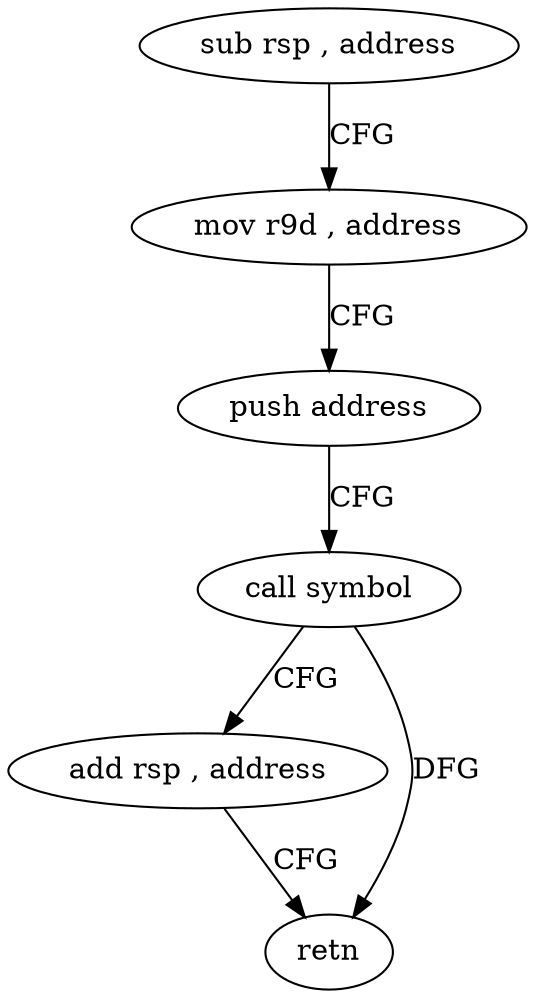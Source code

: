digraph "func" {
"4205296" [label = "sub rsp , address" ]
"4205300" [label = "mov r9d , address" ]
"4205306" [label = "push address" ]
"4205308" [label = "call symbol" ]
"4205313" [label = "add rsp , address" ]
"4205317" [label = "retn" ]
"4205296" -> "4205300" [ label = "CFG" ]
"4205300" -> "4205306" [ label = "CFG" ]
"4205306" -> "4205308" [ label = "CFG" ]
"4205308" -> "4205313" [ label = "CFG" ]
"4205308" -> "4205317" [ label = "DFG" ]
"4205313" -> "4205317" [ label = "CFG" ]
}
